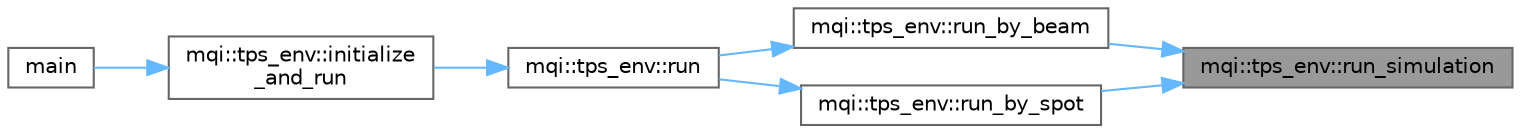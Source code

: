 digraph "mqi::tps_env::run_simulation"
{
 // LATEX_PDF_SIZE
  bgcolor="transparent";
  edge [fontname=Helvetica,fontsize=10,labelfontname=Helvetica,labelfontsize=10];
  node [fontname=Helvetica,fontsize=10,shape=box,height=0.2,width=0.4];
  rankdir="RL";
  Node1 [id="Node000001",label="mqi::tps_env::run_simulation",height=0.2,width=0.4,color="gray40", fillcolor="grey60", style="filled", fontcolor="black",tooltip="Runs a batch of the simulation."];
  Node1 -> Node2 [id="edge1_Node000001_Node000002",dir="back",color="steelblue1",style="solid",tooltip=" "];
  Node2 [id="Node000002",label="mqi::tps_env::run_by_beam",height=0.2,width=0.4,color="grey40", fillcolor="white", style="filled",URL="$classmqi_1_1tps__env.html#a5fc73242d27283f2b4e911aada6b3f21",tooltip="Runs the simulation on a per-beam basis."];
  Node2 -> Node3 [id="edge2_Node000002_Node000003",dir="back",color="steelblue1",style="solid",tooltip=" "];
  Node3 [id="Node000003",label="mqi::tps_env::run",height=0.2,width=0.4,color="grey40", fillcolor="white", style="filled",URL="$classmqi_1_1tps__env.html#a815e21607d6af016fa9eea6096ba066b",tooltip="Runs the simulation based on the specified simulation type (per-beam or per-spot)."];
  Node3 -> Node4 [id="edge3_Node000003_Node000004",dir="back",color="steelblue1",style="solid",tooltip=" "];
  Node4 [id="Node000004",label="mqi::tps_env::initialize\l_and_run",height=0.2,width=0.4,color="grey40", fillcolor="white", style="filled",URL="$classmqi_1_1tps__env.html#ab99846553d1f27bb6b0f7b8ad10aaaaf",tooltip="Initializes and runs the simulation for all specified beams."];
  Node4 -> Node5 [id="edge4_Node000004_Node000005",dir="back",color="steelblue1",style="solid",tooltip=" "];
  Node5 [id="Node000005",label="main",height=0.2,width=0.4,color="grey40", fillcolor="white", style="filled",URL="$tps__env_8cpp.html#a0ddf1224851353fc92bfbff6f499fa97",tooltip="The main function for the TPS environment executable."];
  Node1 -> Node6 [id="edge5_Node000001_Node000006",dir="back",color="steelblue1",style="solid",tooltip=" "];
  Node6 [id="Node000006",label="mqi::tps_env::run_by_spot",height=0.2,width=0.4,color="grey40", fillcolor="white", style="filled",URL="$classmqi_1_1tps__env.html#a57a32b1551abb79ca6a59e5864560d4f",tooltip="Runs the simulation on a per-spot basis."];
  Node6 -> Node3 [id="edge6_Node000006_Node000003",dir="back",color="steelblue1",style="solid",tooltip=" "];
}
